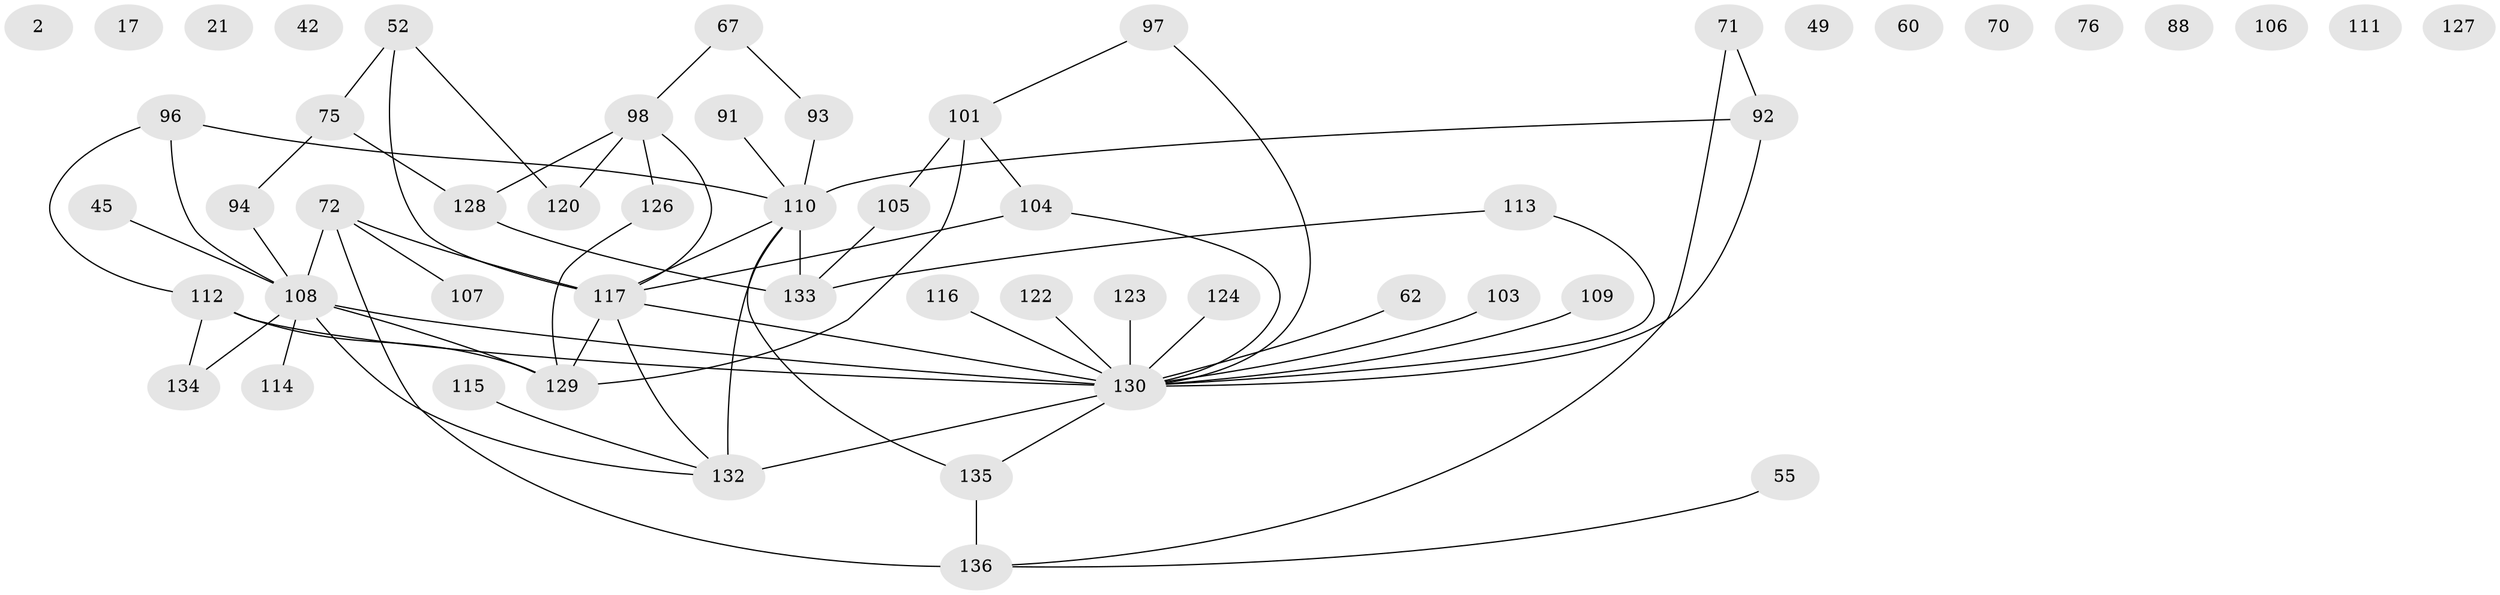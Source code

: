 // original degree distribution, {3: 0.2647058823529412, 0: 0.08823529411764706, 4: 0.16176470588235295, 2: 0.2426470588235294, 5: 0.0661764705882353, 1: 0.15441176470588236, 6: 0.022058823529411766}
// Generated by graph-tools (version 1.1) at 2025/43/03/04/25 21:43:36]
// undirected, 54 vertices, 65 edges
graph export_dot {
graph [start="1"]
  node [color=gray90,style=filled];
  2;
  17;
  21;
  42;
  45;
  49;
  52 [super="+3"];
  55;
  60;
  62;
  67 [super="+1"];
  70;
  71;
  72 [super="+7+58"];
  75 [super="+26"];
  76;
  88;
  91;
  92 [super="+28+69"];
  93;
  94 [super="+32"];
  96 [super="+8+41"];
  97 [super="+5"];
  98 [super="+15"];
  101 [super="+10+30+87"];
  103;
  104 [super="+57"];
  105 [super="+89"];
  106;
  107;
  108 [super="+11+44+79"];
  109;
  110 [super="+59+80+56"];
  111;
  112 [super="+33"];
  113;
  114;
  115;
  116 [super="+82"];
  117 [super="+51+13+74"];
  120;
  122;
  123 [super="+90"];
  124;
  126;
  127;
  128 [super="+81+95+119"];
  129 [super="+39+100+99"];
  130 [super="+118+61+83"];
  132 [super="+47+131"];
  133 [super="+63+29"];
  134 [super="+121"];
  135 [super="+85"];
  136 [super="+125"];
  45 -- 108;
  52 -- 120;
  52 -- 75 [weight=2];
  52 -- 117 [weight=3];
  55 -- 136;
  62 -- 130;
  67 -- 93 [weight=2];
  67 -- 98 [weight=2];
  71 -- 92;
  71 -- 136;
  72 -- 117 [weight=2];
  72 -- 136 [weight=2];
  72 -- 107;
  72 -- 108;
  75 -- 94;
  75 -- 128;
  91 -- 110;
  92 -- 130 [weight=3];
  92 -- 110 [weight=2];
  93 -- 110;
  94 -- 108;
  96 -- 112 [weight=2];
  96 -- 110 [weight=2];
  96 -- 108 [weight=2];
  97 -- 101;
  97 -- 130;
  98 -- 120;
  98 -- 126;
  98 -- 117;
  98 -- 128;
  101 -- 104;
  101 -- 129 [weight=2];
  101 -- 105;
  103 -- 130;
  104 -- 130;
  104 -- 117 [weight=2];
  105 -- 133;
  108 -- 114;
  108 -- 129 [weight=2];
  108 -- 130;
  108 -- 132;
  108 -- 134;
  109 -- 130;
  110 -- 133 [weight=2];
  110 -- 135;
  110 -- 117;
  110 -- 132 [weight=2];
  112 -- 130 [weight=3];
  112 -- 134;
  112 -- 129;
  113 -- 133;
  113 -- 130;
  115 -- 132;
  116 -- 130;
  117 -- 130 [weight=2];
  117 -- 129 [weight=2];
  117 -- 132;
  122 -- 130;
  123 -- 130 [weight=3];
  124 -- 130;
  126 -- 129;
  128 -- 133;
  130 -- 135;
  130 -- 132 [weight=2];
  135 -- 136;
}
